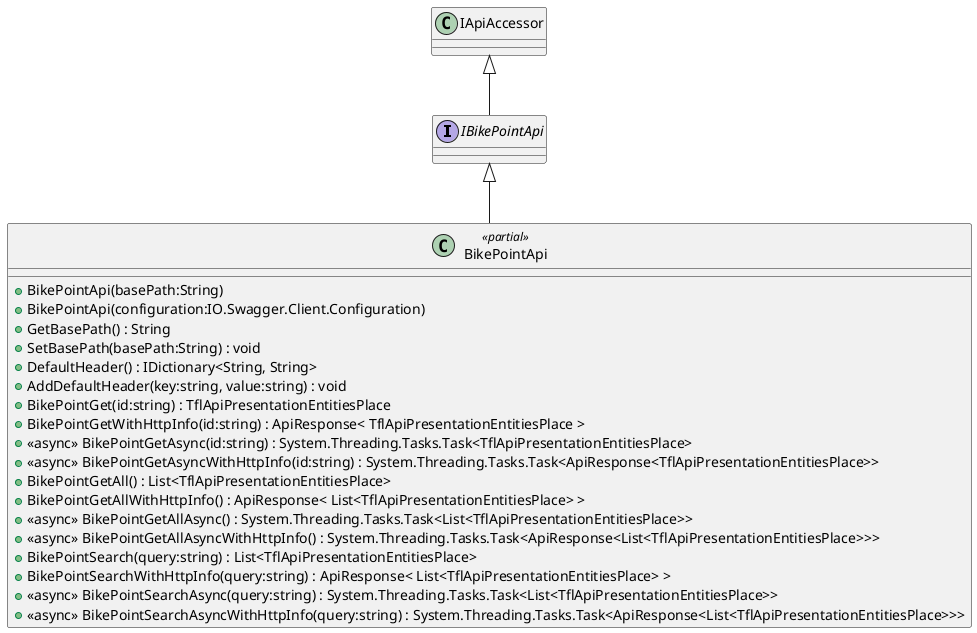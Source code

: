 @startuml
interface IBikePointApi {
}
class BikePointApi <<partial>> {
    + BikePointApi(basePath:String)
    + BikePointApi(configuration:IO.Swagger.Client.Configuration)
    + GetBasePath() : String
    + SetBasePath(basePath:String) : void
    + DefaultHeader() : IDictionary<String, String>
    + AddDefaultHeader(key:string, value:string) : void
    + BikePointGet(id:string) : TflApiPresentationEntitiesPlace
    + BikePointGetWithHttpInfo(id:string) : ApiResponse< TflApiPresentationEntitiesPlace >
    + <<async>> BikePointGetAsync(id:string) : System.Threading.Tasks.Task<TflApiPresentationEntitiesPlace>
    + <<async>> BikePointGetAsyncWithHttpInfo(id:string) : System.Threading.Tasks.Task<ApiResponse<TflApiPresentationEntitiesPlace>>
    + BikePointGetAll() : List<TflApiPresentationEntitiesPlace>
    + BikePointGetAllWithHttpInfo() : ApiResponse< List<TflApiPresentationEntitiesPlace> >
    + <<async>> BikePointGetAllAsync() : System.Threading.Tasks.Task<List<TflApiPresentationEntitiesPlace>>
    + <<async>> BikePointGetAllAsyncWithHttpInfo() : System.Threading.Tasks.Task<ApiResponse<List<TflApiPresentationEntitiesPlace>>>
    + BikePointSearch(query:string) : List<TflApiPresentationEntitiesPlace>
    + BikePointSearchWithHttpInfo(query:string) : ApiResponse< List<TflApiPresentationEntitiesPlace> >
    + <<async>> BikePointSearchAsync(query:string) : System.Threading.Tasks.Task<List<TflApiPresentationEntitiesPlace>>
    + <<async>> BikePointSearchAsyncWithHttpInfo(query:string) : System.Threading.Tasks.Task<ApiResponse<List<TflApiPresentationEntitiesPlace>>>
}
IApiAccessor <|-- IBikePointApi
IBikePointApi <|-- BikePointApi
@enduml
